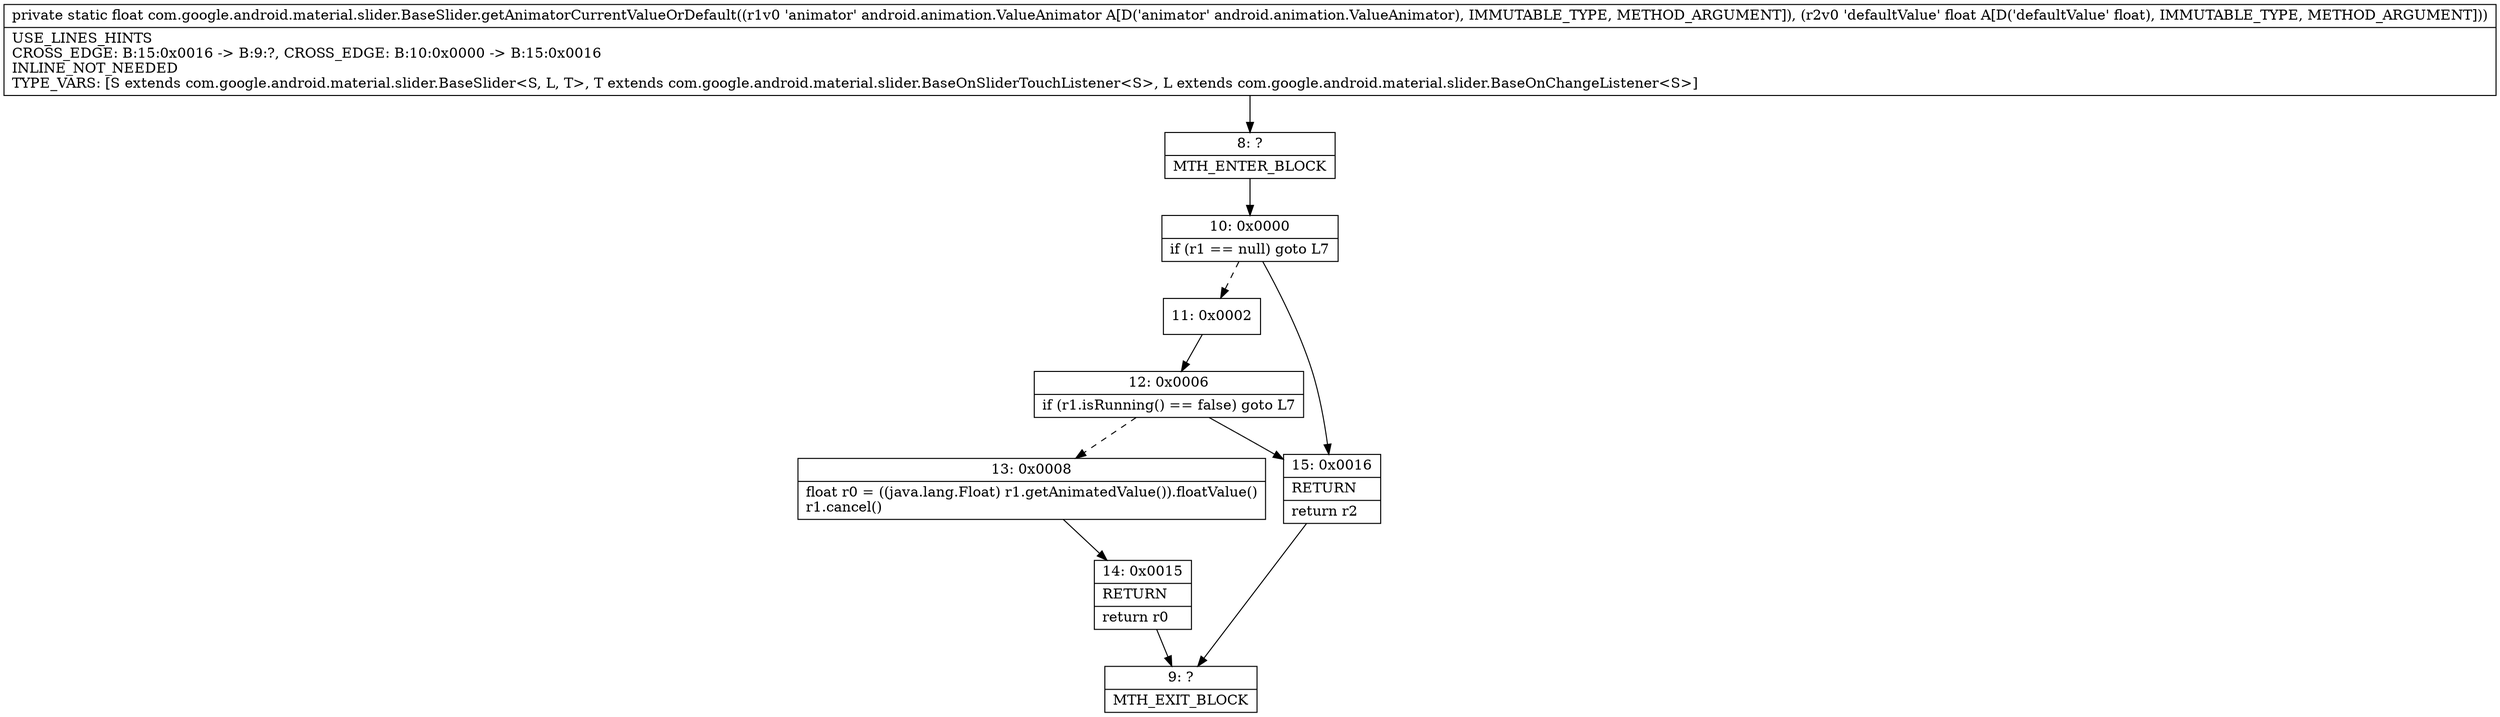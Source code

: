 digraph "CFG forcom.google.android.material.slider.BaseSlider.getAnimatorCurrentValueOrDefault(Landroid\/animation\/ValueAnimator;F)F" {
Node_8 [shape=record,label="{8\:\ ?|MTH_ENTER_BLOCK\l}"];
Node_10 [shape=record,label="{10\:\ 0x0000|if (r1 == null) goto L7\l}"];
Node_11 [shape=record,label="{11\:\ 0x0002}"];
Node_12 [shape=record,label="{12\:\ 0x0006|if (r1.isRunning() == false) goto L7\l}"];
Node_13 [shape=record,label="{13\:\ 0x0008|float r0 = ((java.lang.Float) r1.getAnimatedValue()).floatValue()\lr1.cancel()\l}"];
Node_14 [shape=record,label="{14\:\ 0x0015|RETURN\l|return r0\l}"];
Node_9 [shape=record,label="{9\:\ ?|MTH_EXIT_BLOCK\l}"];
Node_15 [shape=record,label="{15\:\ 0x0016|RETURN\l|return r2\l}"];
MethodNode[shape=record,label="{private static float com.google.android.material.slider.BaseSlider.getAnimatorCurrentValueOrDefault((r1v0 'animator' android.animation.ValueAnimator A[D('animator' android.animation.ValueAnimator), IMMUTABLE_TYPE, METHOD_ARGUMENT]), (r2v0 'defaultValue' float A[D('defaultValue' float), IMMUTABLE_TYPE, METHOD_ARGUMENT]))  | USE_LINES_HINTS\lCROSS_EDGE: B:15:0x0016 \-\> B:9:?, CROSS_EDGE: B:10:0x0000 \-\> B:15:0x0016\lINLINE_NOT_NEEDED\lTYPE_VARS: [S extends com.google.android.material.slider.BaseSlider\<S, L, T\>, T extends com.google.android.material.slider.BaseOnSliderTouchListener\<S\>, L extends com.google.android.material.slider.BaseOnChangeListener\<S\>]\l}"];
MethodNode -> Node_8;Node_8 -> Node_10;
Node_10 -> Node_11[style=dashed];
Node_10 -> Node_15;
Node_11 -> Node_12;
Node_12 -> Node_13[style=dashed];
Node_12 -> Node_15;
Node_13 -> Node_14;
Node_14 -> Node_9;
Node_15 -> Node_9;
}

